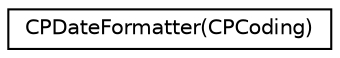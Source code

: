 digraph "Graphical Class Hierarchy"
{
  edge [fontname="Helvetica",fontsize="10",labelfontname="Helvetica",labelfontsize="10"];
  node [fontname="Helvetica",fontsize="10",shape=record];
  rankdir="LR";
  Node1 [label="CPDateFormatter(CPCoding)",height=0.2,width=0.4,color="black", fillcolor="white", style="filled",URL="$category_c_p_date_formatter_07_c_p_coding_08.html"];
}
